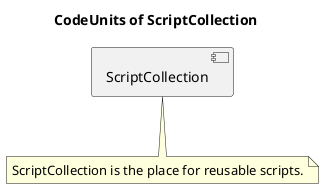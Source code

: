 @startuml CodeUnits-Overview
title CodeUnits of ScriptCollection

[ScriptCollection]
note as ScriptCollectionNote
  ScriptCollection is the place for reusable scripts.
end note
ScriptCollection .. ScriptCollectionNote


@enduml